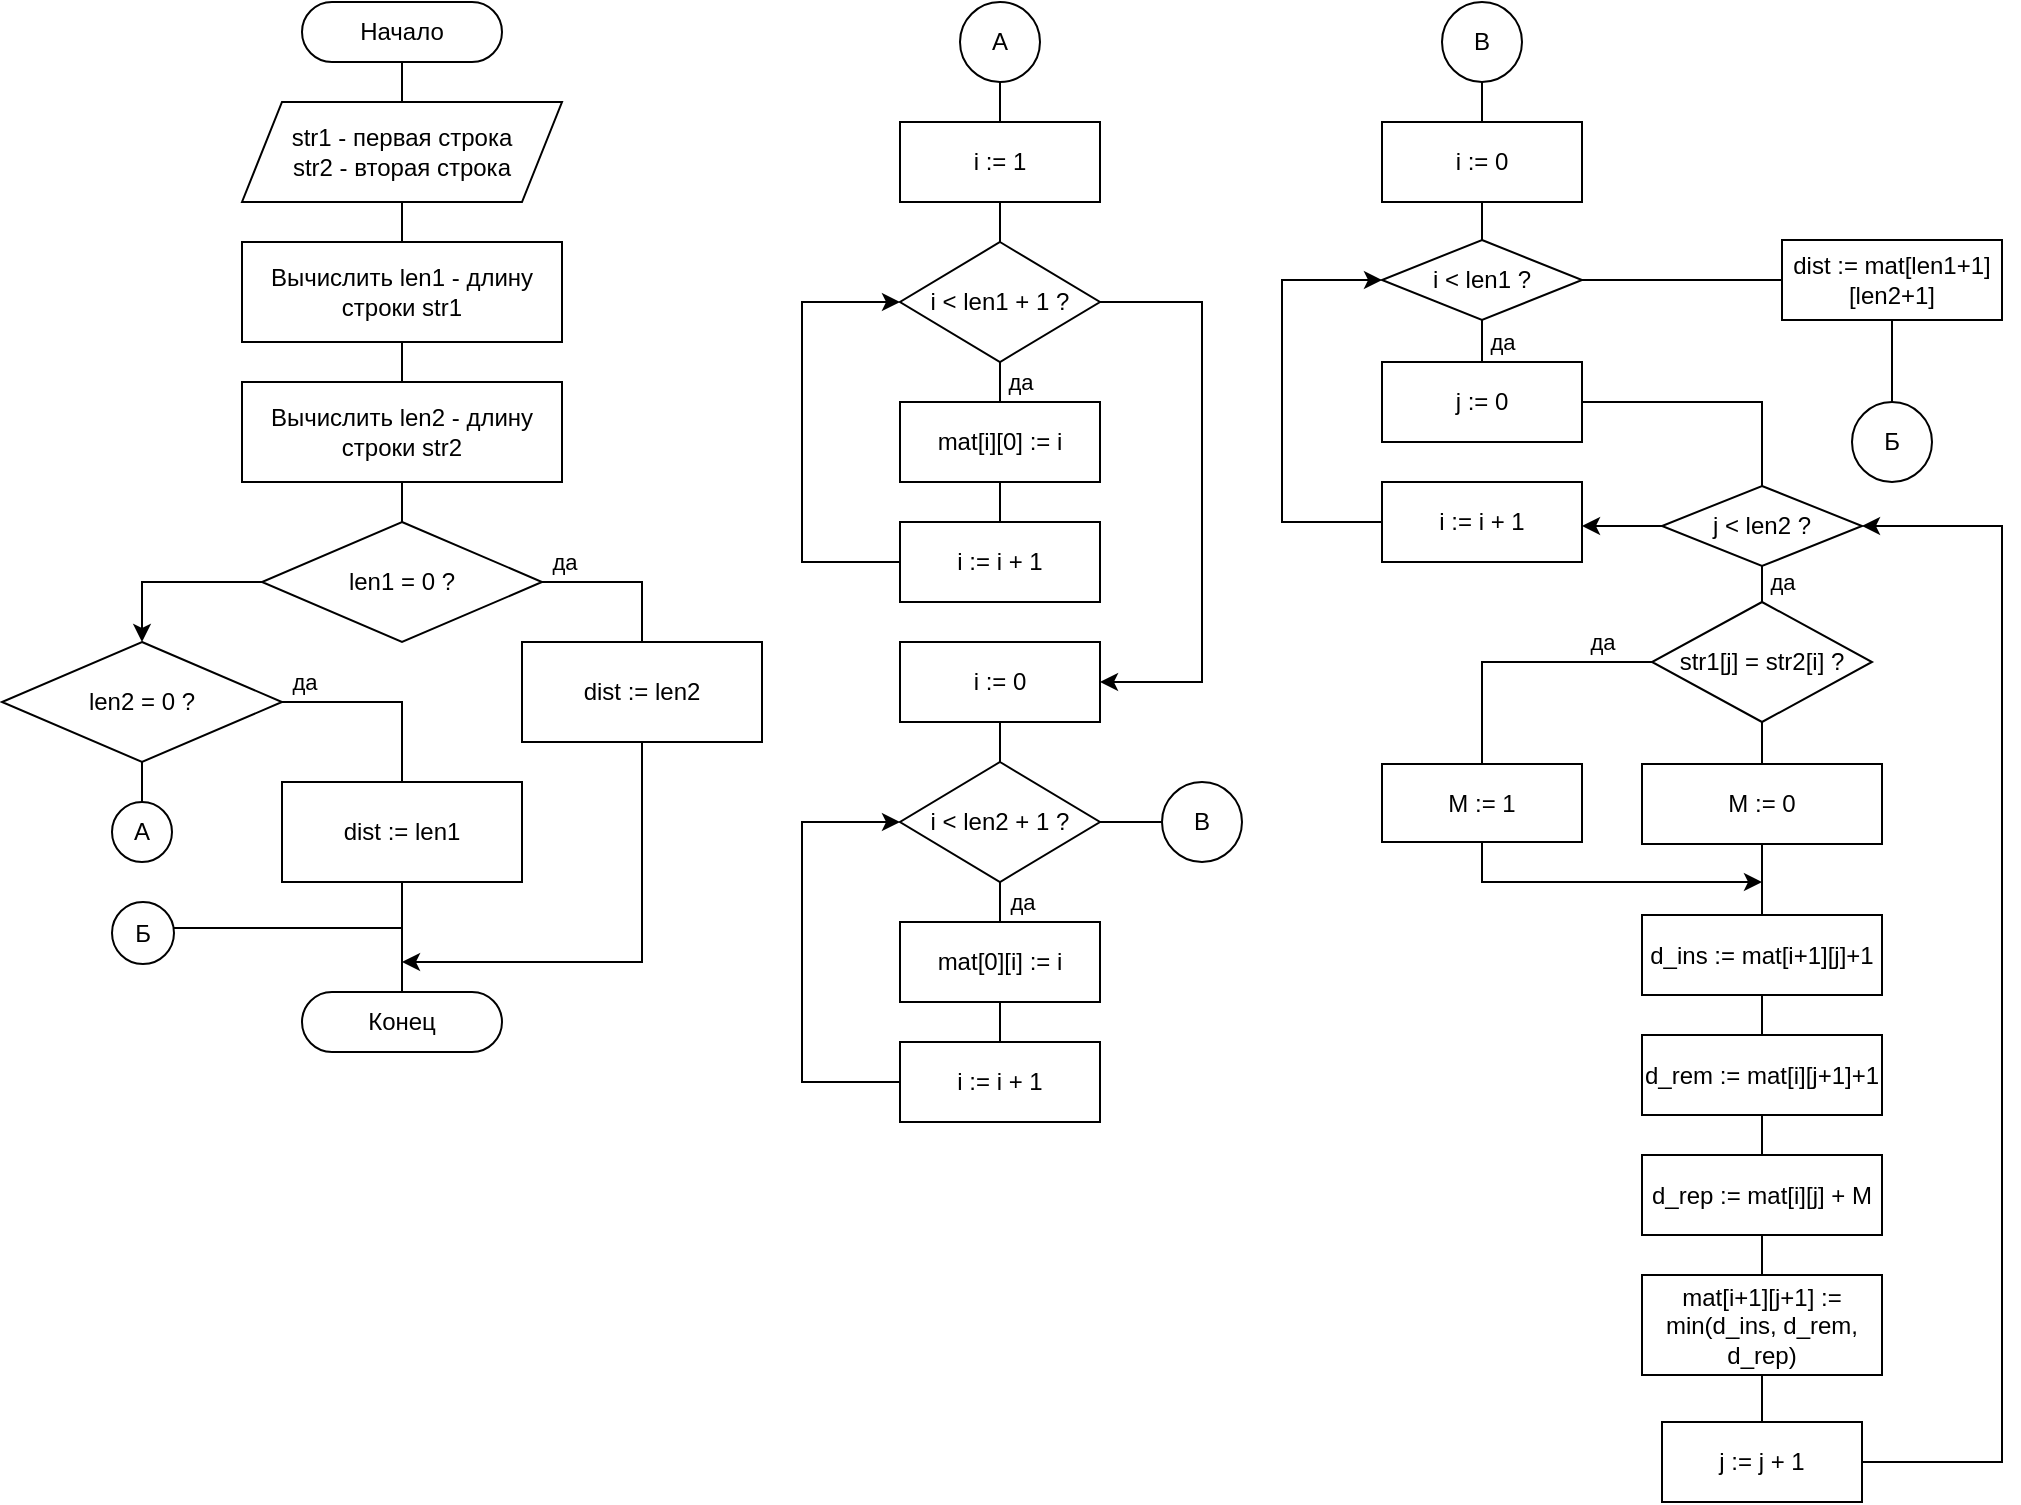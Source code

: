 <mxfile>
    <diagram id="VsQdRaVgJjtxPqj8Qcn0" name="Page-1">
        <mxGraphModel dx="809" dy="712" grid="1" gridSize="10" guides="1" tooltips="1" connect="1" arrows="1" fold="1" page="0" pageScale="1" pageWidth="850" pageHeight="1100" math="0" shadow="0">
            <root>
                <mxCell id="0"/>
                <mxCell id="1" parent="0"/>
                <mxCell id="2" style="edgeStyle=orthogonalEdgeStyle;rounded=0;orthogonalLoop=1;jettySize=auto;html=1;endArrow=none;endFill=0;fillColor=none;" parent="1" source="3" target="6" edge="1">
                    <mxGeometry relative="1" as="geometry"/>
                </mxCell>
                <mxCell id="3" value="Начало" style="rounded=1;whiteSpace=wrap;html=1;arcSize=50;fillColor=none;" parent="1" vertex="1">
                    <mxGeometry x="310" y="40" width="100" height="30" as="geometry"/>
                </mxCell>
                <mxCell id="4" value="Конец" style="rounded=1;whiteSpace=wrap;html=1;arcSize=50;fillColor=none;" parent="1" vertex="1">
                    <mxGeometry x="310" y="535" width="100" height="30" as="geometry"/>
                </mxCell>
                <mxCell id="5" style="edgeStyle=orthogonalEdgeStyle;rounded=0;orthogonalLoop=1;jettySize=auto;html=1;endArrow=none;endFill=0;fillColor=none;" parent="1" source="6" target="8" edge="1">
                    <mxGeometry relative="1" as="geometry"/>
                </mxCell>
                <mxCell id="6" value="str1 - первая строка&lt;br&gt;str2 - вторая строка" style="shape=parallelogram;perimeter=parallelogramPerimeter;whiteSpace=wrap;html=1;fixedSize=1;fillColor=none;" parent="1" vertex="1">
                    <mxGeometry x="280" y="90" width="160" height="50" as="geometry"/>
                </mxCell>
                <mxCell id="7" style="edgeStyle=orthogonalEdgeStyle;rounded=0;orthogonalLoop=1;jettySize=auto;html=1;endArrow=none;endFill=0;fillColor=none;" parent="1" source="8" target="10" edge="1">
                    <mxGeometry relative="1" as="geometry"/>
                </mxCell>
                <mxCell id="8" value="Вычислить len1 - длину строки str1" style="rounded=0;whiteSpace=wrap;html=1;fontFamily=Helvetica;fontSize=12;align=center;fillColor=none;" parent="1" vertex="1">
                    <mxGeometry x="280" y="160" width="160" height="50" as="geometry"/>
                </mxCell>
                <mxCell id="9" style="edgeStyle=orthogonalEdgeStyle;rounded=0;orthogonalLoop=1;jettySize=auto;html=1;endArrow=none;endFill=0;fillColor=none;" parent="1" source="10" target="16" edge="1">
                    <mxGeometry relative="1" as="geometry"/>
                </mxCell>
                <mxCell id="10" value="Вычислить len2 - длину строки str2" style="rounded=0;whiteSpace=wrap;html=1;fontFamily=Helvetica;fontSize=12;align=center;fillColor=none;" parent="1" vertex="1">
                    <mxGeometry x="280" y="230" width="160" height="50" as="geometry"/>
                </mxCell>
                <mxCell id="11" style="edgeStyle=orthogonalEdgeStyle;rounded=0;orthogonalLoop=1;jettySize=auto;html=1;endArrow=classic;endFill=1;strokeWidth=1;fillColor=none;" parent="1" source="12" edge="1">
                    <mxGeometry relative="1" as="geometry">
                        <mxPoint x="360" y="520" as="targetPoint"/>
                        <Array as="points">
                            <mxPoint x="480" y="520"/>
                        </Array>
                    </mxGeometry>
                </mxCell>
                <mxCell id="12" value="dist := len2" style="rounded=0;whiteSpace=wrap;html=1;fontFamily=Helvetica;fontSize=12;align=center;fillColor=none;" parent="1" vertex="1">
                    <mxGeometry x="420" y="360" width="120" height="50" as="geometry"/>
                </mxCell>
                <mxCell id="13" style="edgeStyle=orthogonalEdgeStyle;rounded=0;orthogonalLoop=1;jettySize=auto;html=1;exitX=1;exitY=0.5;exitDx=0;exitDy=0;endArrow=none;endFill=0;fillColor=none;labelBackgroundColor=none;" parent="1" source="16" target="12" edge="1">
                    <mxGeometry relative="1" as="geometry"/>
                </mxCell>
                <mxCell id="14" value="да" style="edgeLabel;html=1;align=center;verticalAlign=middle;resizable=0;points=[];fillColor=none;labelBackgroundColor=none;" parent="13" vertex="1" connectable="0">
                    <mxGeometry x="-0.267" y="3" relative="1" as="geometry">
                        <mxPoint x="-19" y="-7" as="offset"/>
                    </mxGeometry>
                </mxCell>
                <mxCell id="15" style="edgeStyle=orthogonalEdgeStyle;rounded=0;orthogonalLoop=1;jettySize=auto;html=1;exitX=0;exitY=0.5;exitDx=0;exitDy=0;endArrow=classic;endFill=1;fillColor=none;" parent="1" source="16" target="20" edge="1">
                    <mxGeometry relative="1" as="geometry"/>
                </mxCell>
                <mxCell id="16" value="len1 = 0 ?" style="rhombus;whiteSpace=wrap;html=1;fillColor=none;" parent="1" vertex="1">
                    <mxGeometry x="290" y="300" width="140" height="60" as="geometry"/>
                </mxCell>
                <mxCell id="17" style="edgeStyle=orthogonalEdgeStyle;rounded=0;orthogonalLoop=1;jettySize=auto;html=1;endArrow=none;endFill=0;exitX=1;exitY=0.5;exitDx=0;exitDy=0;fillColor=none;labelBackgroundColor=none;" parent="1" source="20" target="22" edge="1">
                    <mxGeometry relative="1" as="geometry"/>
                </mxCell>
                <mxCell id="18" value="да" style="edgeLabel;html=1;align=center;verticalAlign=middle;resizable=0;points=[];fillColor=none;labelBackgroundColor=none;" parent="17" vertex="1" connectable="0">
                    <mxGeometry x="-0.593" y="2" relative="1" as="geometry">
                        <mxPoint x="-10" y="-8" as="offset"/>
                    </mxGeometry>
                </mxCell>
                <mxCell id="19" style="edgeStyle=orthogonalEdgeStyle;rounded=0;orthogonalLoop=1;jettySize=auto;html=1;endArrow=none;endFill=0;strokeWidth=1;fillColor=none;" parent="1" source="20" target="23" edge="1">
                    <mxGeometry relative="1" as="geometry"/>
                </mxCell>
                <mxCell id="20" value="len2 = 0 ?" style="rhombus;whiteSpace=wrap;html=1;fillColor=none;" parent="1" vertex="1">
                    <mxGeometry x="160" y="360" width="140" height="60" as="geometry"/>
                </mxCell>
                <mxCell id="21" style="edgeStyle=orthogonalEdgeStyle;rounded=0;orthogonalLoop=1;jettySize=auto;html=1;endArrow=none;endFill=0;strokeWidth=1;exitX=0.5;exitY=1;exitDx=0;exitDy=0;fillColor=none;" parent="1" source="22" target="4" edge="1">
                    <mxGeometry relative="1" as="geometry">
                        <mxPoint x="360" y="590" as="targetPoint"/>
                        <Array as="points"/>
                    </mxGeometry>
                </mxCell>
                <mxCell id="22" value="dist := len1" style="rounded=0;whiteSpace=wrap;html=1;fontFamily=Helvetica;fontSize=12;align=center;fillColor=none;" parent="1" vertex="1">
                    <mxGeometry x="300" y="430" width="120" height="50" as="geometry"/>
                </mxCell>
                <mxCell id="23" value="А" style="ellipse;whiteSpace=wrap;html=1;aspect=fixed;fillColor=none;" parent="1" vertex="1">
                    <mxGeometry x="215" y="440" width="30" height="30" as="geometry"/>
                </mxCell>
                <mxCell id="24" style="edgeStyle=orthogonalEdgeStyle;rounded=0;orthogonalLoop=1;jettySize=auto;html=1;endArrow=none;endFill=0;strokeWidth=1;fillColor=none;" parent="1" source="25" edge="1">
                    <mxGeometry relative="1" as="geometry">
                        <mxPoint x="360.5" y="503" as="targetPoint"/>
                        <Array as="points">
                            <mxPoint x="253.5" y="503"/>
                        </Array>
                    </mxGeometry>
                </mxCell>
                <mxCell id="25" value="Б" style="ellipse;whiteSpace=wrap;html=1;aspect=fixed;fillColor=none;" parent="1" vertex="1">
                    <mxGeometry x="215" y="490" width="31" height="31" as="geometry"/>
                </mxCell>
                <mxCell id="26" style="edgeStyle=orthogonalEdgeStyle;rounded=0;orthogonalLoop=1;jettySize=auto;html=1;endArrow=none;endFill=0;strokeWidth=1;fillColor=none;" parent="1" source="27" target="30" edge="1">
                    <mxGeometry relative="1" as="geometry"/>
                </mxCell>
                <mxCell id="27" value="А" style="ellipse;whiteSpace=wrap;html=1;aspect=fixed;fillColor=none;" parent="1" vertex="1">
                    <mxGeometry x="639" y="40" width="40" height="40" as="geometry"/>
                </mxCell>
                <mxCell id="29" style="edgeStyle=orthogonalEdgeStyle;rounded=0;orthogonalLoop=1;jettySize=auto;html=1;endArrow=none;endFill=0;strokeWidth=1;fillColor=none;" parent="1" source="30" target="33" edge="1">
                    <mxGeometry relative="1" as="geometry"/>
                </mxCell>
                <mxCell id="30" value="i := 1" style="rounded=0;whiteSpace=wrap;html=1;fontFamily=Helvetica;fontSize=12;align=center;fillColor=none;" parent="1" vertex="1">
                    <mxGeometry x="609" y="100" width="100" height="40" as="geometry"/>
                </mxCell>
                <mxCell id="31" value="да" style="edgeStyle=orthogonalEdgeStyle;rounded=0;orthogonalLoop=1;jettySize=auto;html=1;endArrow=none;endFill=0;strokeWidth=1;fillColor=none;labelBackgroundColor=none;" parent="1" source="33" target="37" edge="1">
                    <mxGeometry x="0.667" y="10" relative="1" as="geometry">
                        <mxPoint as="offset"/>
                    </mxGeometry>
                </mxCell>
                <mxCell id="32" style="edgeStyle=orthogonalEdgeStyle;rounded=0;orthogonalLoop=1;jettySize=auto;html=1;exitX=1;exitY=0.5;exitDx=0;exitDy=0;endArrow=classic;endFill=1;strokeWidth=1;fillColor=none;" parent="1" source="33" target="85" edge="1">
                    <mxGeometry relative="1" as="geometry">
                        <Array as="points">
                            <mxPoint x="760" y="190"/>
                            <mxPoint x="760" y="380"/>
                        </Array>
                    </mxGeometry>
                </mxCell>
                <mxCell id="33" value="i &amp;lt; len1 + 1 ?" style="rhombus;whiteSpace=wrap;html=1;rounded=0;fillColor=none;" parent="1" vertex="1">
                    <mxGeometry x="609" y="160" width="100" height="60" as="geometry"/>
                </mxCell>
                <mxCell id="34" style="edgeStyle=orthogonalEdgeStyle;rounded=0;orthogonalLoop=1;jettySize=auto;html=1;endArrow=classic;endFill=1;strokeWidth=1;entryX=0;entryY=0.5;entryDx=0;entryDy=0;fillColor=none;" parent="1" source="35" target="33" edge="1">
                    <mxGeometry relative="1" as="geometry">
                        <Array as="points">
                            <mxPoint x="560" y="320"/>
                            <mxPoint x="560" y="190"/>
                        </Array>
                    </mxGeometry>
                </mxCell>
                <mxCell id="35" value="i := i + 1" style="rounded=0;whiteSpace=wrap;html=1;fontFamily=Helvetica;fontSize=12;align=center;fillColor=none;" parent="1" vertex="1">
                    <mxGeometry x="609" y="300" width="100" height="40" as="geometry"/>
                </mxCell>
                <mxCell id="36" style="edgeStyle=orthogonalEdgeStyle;rounded=0;orthogonalLoop=1;jettySize=auto;html=1;endArrow=none;endFill=0;strokeWidth=1;fillColor=none;" parent="1" source="37" target="35" edge="1">
                    <mxGeometry relative="1" as="geometry"/>
                </mxCell>
                <mxCell id="37" value="mat[i][0] := i" style="rounded=0;whiteSpace=wrap;html=1;fontFamily=Helvetica;fontSize=12;align=center;fillColor=none;" parent="1" vertex="1">
                    <mxGeometry x="609" y="240" width="100" height="40" as="geometry"/>
                </mxCell>
                <mxCell id="102" style="edgeStyle=orthogonalEdgeStyle;rounded=0;orthogonalLoop=1;jettySize=auto;html=1;endArrow=none;endFill=0;" edge="1" parent="1" source="53" target="96">
                    <mxGeometry relative="1" as="geometry"/>
                </mxCell>
                <mxCell id="53" value="mat[i+1][j+1] := min(d_ins, d_rem, d_rep)" style="rounded=0;whiteSpace=wrap;html=1;fontFamily=Helvetica;fontSize=12;align=center;fillColor=none;" parent="1" vertex="1">
                    <mxGeometry x="980" y="676.5" width="120" height="50" as="geometry"/>
                </mxCell>
                <mxCell id="54" style="edgeStyle=orthogonalEdgeStyle;rounded=0;orthogonalLoop=1;jettySize=auto;html=1;endArrow=none;endFill=0;strokeWidth=1;fillColor=none;" parent="1" source="55" target="57" edge="1">
                    <mxGeometry relative="1" as="geometry"/>
                </mxCell>
                <mxCell id="55" value="d_ins := mat[i+1][j]+1" style="rounded=0;whiteSpace=wrap;html=1;fontFamily=Helvetica;fontSize=12;align=center;fillColor=none;" parent="1" vertex="1">
                    <mxGeometry x="980" y="496.5" width="120" height="40" as="geometry"/>
                </mxCell>
                <mxCell id="56" style="edgeStyle=orthogonalEdgeStyle;rounded=0;orthogonalLoop=1;jettySize=auto;html=1;endArrow=none;endFill=0;strokeWidth=1;fillColor=none;" parent="1" source="57" target="59" edge="1">
                    <mxGeometry relative="1" as="geometry"/>
                </mxCell>
                <mxCell id="57" value="d_rem := mat[i][j+1]+1" style="rounded=0;whiteSpace=wrap;html=1;fontFamily=Helvetica;fontSize=12;align=center;fillColor=none;" parent="1" vertex="1">
                    <mxGeometry x="980" y="556.5" width="120" height="40" as="geometry"/>
                </mxCell>
                <mxCell id="58" style="edgeStyle=orthogonalEdgeStyle;rounded=0;orthogonalLoop=1;jettySize=auto;html=1;endArrow=none;endFill=0;strokeWidth=1;fillColor=none;" parent="1" source="59" target="53" edge="1">
                    <mxGeometry relative="1" as="geometry"/>
                </mxCell>
                <mxCell id="59" value="d_rep := mat[i][j] + M" style="rounded=0;whiteSpace=wrap;html=1;fontFamily=Helvetica;fontSize=12;align=center;fillColor=none;" parent="1" vertex="1">
                    <mxGeometry x="980" y="616.5" width="120" height="40" as="geometry"/>
                </mxCell>
                <mxCell id="60" value="да" style="edgeStyle=orthogonalEdgeStyle;rounded=0;orthogonalLoop=1;jettySize=auto;html=1;endArrow=none;endFill=0;strokeWidth=1;fillColor=none;labelBackgroundColor=none;" parent="1" source="62" target="64" edge="1">
                    <mxGeometry x="-0.632" y="-10" relative="1" as="geometry">
                        <mxPoint as="offset"/>
                        <Array as="points">
                            <mxPoint x="900" y="370"/>
                        </Array>
                    </mxGeometry>
                </mxCell>
                <mxCell id="61" style="edgeStyle=orthogonalEdgeStyle;rounded=0;orthogonalLoop=1;jettySize=auto;html=1;endArrow=none;endFill=0;strokeWidth=1;fillColor=none;" parent="1" source="62" target="66" edge="1">
                    <mxGeometry relative="1" as="geometry"/>
                </mxCell>
                <mxCell id="62" value="str1[j] = str2[i] ?" style="rhombus;whiteSpace=wrap;html=1;rounded=0;fillColor=none;" parent="1" vertex="1">
                    <mxGeometry x="985" y="340" width="110" height="60" as="geometry"/>
                </mxCell>
                <mxCell id="63" style="edgeStyle=orthogonalEdgeStyle;rounded=0;orthogonalLoop=1;jettySize=auto;html=1;endArrow=classic;endFill=1;strokeWidth=1;fillColor=none;" parent="1" source="64" edge="1">
                    <mxGeometry relative="1" as="geometry">
                        <mxPoint x="1040" y="480" as="targetPoint"/>
                        <Array as="points">
                            <mxPoint x="900" y="480"/>
                        </Array>
                    </mxGeometry>
                </mxCell>
                <mxCell id="64" value="M := 1" style="rounded=0;whiteSpace=wrap;html=1;fontFamily=Helvetica;fontSize=12;align=center;fillColor=none;" parent="1" vertex="1">
                    <mxGeometry x="850" y="421" width="100" height="39" as="geometry"/>
                </mxCell>
                <mxCell id="65" style="edgeStyle=orthogonalEdgeStyle;rounded=0;orthogonalLoop=1;jettySize=auto;html=1;endArrow=none;endFill=0;strokeWidth=1;fillColor=none;" parent="1" source="66" target="55" edge="1">
                    <mxGeometry relative="1" as="geometry"/>
                </mxCell>
                <mxCell id="66" value="M := 0" style="rounded=0;whiteSpace=wrap;html=1;fontFamily=Helvetica;fontSize=12;align=center;fillColor=none;" parent="1" vertex="1">
                    <mxGeometry x="980" y="421" width="120" height="40" as="geometry"/>
                </mxCell>
                <mxCell id="73" style="edgeStyle=orthogonalEdgeStyle;rounded=0;orthogonalLoop=1;jettySize=auto;html=1;endArrow=none;endFill=0;strokeWidth=1;fillColor=none;" parent="1" source="74" edge="1">
                    <mxGeometry relative="1" as="geometry">
                        <mxPoint x="900" y="100" as="targetPoint"/>
                        <Array as="points">
                            <mxPoint x="900" y="80"/>
                            <mxPoint x="900" y="80"/>
                        </Array>
                    </mxGeometry>
                </mxCell>
                <mxCell id="74" value="В" style="ellipse;whiteSpace=wrap;html=1;aspect=fixed;fillColor=none;" parent="1" vertex="1">
                    <mxGeometry x="880" y="40" width="40" height="40" as="geometry"/>
                </mxCell>
                <mxCell id="76" value="Б" style="ellipse;whiteSpace=wrap;html=1;aspect=fixed;fillColor=none;" parent="1" vertex="1">
                    <mxGeometry x="1085" y="240" width="40" height="40" as="geometry"/>
                </mxCell>
                <mxCell id="79" value="да" style="edgeStyle=orthogonalEdgeStyle;rounded=0;orthogonalLoop=1;jettySize=auto;html=1;endArrow=none;endFill=0;strokeWidth=1;fillColor=none;labelBackgroundColor=none;" parent="1" source="80" target="84" edge="1">
                    <mxGeometry y="11" relative="1" as="geometry">
                        <mxPoint as="offset"/>
                        <Array as="points">
                            <mxPoint x="659" y="480"/>
                            <mxPoint x="659" y="480"/>
                        </Array>
                    </mxGeometry>
                </mxCell>
                <mxCell id="88" style="edgeStyle=orthogonalEdgeStyle;rounded=0;orthogonalLoop=1;jettySize=auto;html=1;endArrow=none;endFill=0;" parent="1" source="80" target="87" edge="1">
                    <mxGeometry relative="1" as="geometry"/>
                </mxCell>
                <mxCell id="80" value="i &amp;lt; len2 + 1 ?" style="rhombus;whiteSpace=wrap;html=1;rounded=0;fillColor=none;" parent="1" vertex="1">
                    <mxGeometry x="609" y="420" width="100" height="60" as="geometry"/>
                </mxCell>
                <mxCell id="81" style="edgeStyle=orthogonalEdgeStyle;rounded=0;orthogonalLoop=1;jettySize=auto;html=1;endArrow=classic;endFill=1;strokeWidth=1;entryX=0;entryY=0.5;entryDx=0;entryDy=0;fillColor=none;" parent="1" source="82" target="80" edge="1">
                    <mxGeometry relative="1" as="geometry">
                        <Array as="points">
                            <mxPoint x="560" y="580"/>
                            <mxPoint x="560" y="450"/>
                        </Array>
                    </mxGeometry>
                </mxCell>
                <mxCell id="82" value="i := i + 1" style="rounded=0;whiteSpace=wrap;html=1;fontFamily=Helvetica;fontSize=12;align=center;fillColor=none;" parent="1" vertex="1">
                    <mxGeometry x="609" y="560" width="100" height="40" as="geometry"/>
                </mxCell>
                <mxCell id="83" style="edgeStyle=orthogonalEdgeStyle;rounded=0;orthogonalLoop=1;jettySize=auto;html=1;endArrow=none;endFill=0;strokeWidth=1;fillColor=none;" parent="1" source="84" target="82" edge="1">
                    <mxGeometry relative="1" as="geometry"/>
                </mxCell>
                <mxCell id="84" value="mat[0][i] := i" style="rounded=0;whiteSpace=wrap;html=1;fontFamily=Helvetica;fontSize=12;align=center;fillColor=none;" parent="1" vertex="1">
                    <mxGeometry x="609" y="500" width="100" height="40" as="geometry"/>
                </mxCell>
                <mxCell id="86" style="edgeStyle=orthogonalEdgeStyle;rounded=0;orthogonalLoop=1;jettySize=auto;html=1;endArrow=none;endFill=0;" parent="1" source="85" target="80" edge="1">
                    <mxGeometry relative="1" as="geometry"/>
                </mxCell>
                <mxCell id="85" value="i := 0" style="rounded=0;whiteSpace=wrap;html=1;fontFamily=Helvetica;fontSize=12;align=center;fillColor=none;" parent="1" vertex="1">
                    <mxGeometry x="609" y="360" width="100" height="40" as="geometry"/>
                </mxCell>
                <mxCell id="87" value="В" style="ellipse;whiteSpace=wrap;html=1;aspect=fixed;fillColor=none;" parent="1" vertex="1">
                    <mxGeometry x="740" y="430" width="40" height="40" as="geometry"/>
                </mxCell>
                <mxCell id="93" style="edgeStyle=orthogonalEdgeStyle;rounded=0;orthogonalLoop=1;jettySize=auto;html=1;endArrow=none;endFill=0;" parent="1" source="89" target="90" edge="1">
                    <mxGeometry relative="1" as="geometry">
                        <Array as="points">
                            <mxPoint x="900" y="150"/>
                            <mxPoint x="900" y="150"/>
                        </Array>
                    </mxGeometry>
                </mxCell>
                <mxCell id="89" value="i := 0" style="rounded=0;whiteSpace=wrap;html=1;fontFamily=Helvetica;fontSize=12;align=center;fillColor=none;" parent="1" vertex="1">
                    <mxGeometry x="850" y="100" width="100" height="40" as="geometry"/>
                </mxCell>
                <mxCell id="94" value="да" style="edgeStyle=orthogonalEdgeStyle;rounded=0;orthogonalLoop=1;jettySize=auto;html=1;endArrow=none;endFill=0;labelBackgroundColor=none;" parent="1" source="90" target="91" edge="1">
                    <mxGeometry x="-0.017" y="-10" relative="1" as="geometry">
                        <mxPoint as="offset"/>
                    </mxGeometry>
                </mxCell>
                <mxCell id="103" style="edgeStyle=orthogonalEdgeStyle;rounded=0;orthogonalLoop=1;jettySize=auto;html=1;exitX=1;exitY=0.5;exitDx=0;exitDy=0;endArrow=none;endFill=0;" edge="1" parent="1" source="90" target="104">
                    <mxGeometry relative="1" as="geometry"/>
                </mxCell>
                <mxCell id="90" value="i &amp;lt; len1 ?" style="rhombus;whiteSpace=wrap;html=1;rounded=0;fillColor=none;" parent="1" vertex="1">
                    <mxGeometry x="850" y="159" width="100" height="40" as="geometry"/>
                </mxCell>
                <mxCell id="95" style="edgeStyle=orthogonalEdgeStyle;rounded=0;orthogonalLoop=1;jettySize=auto;html=1;endArrow=none;endFill=0;" parent="1" source="91" target="92" edge="1">
                    <mxGeometry relative="1" as="geometry"/>
                </mxCell>
                <mxCell id="91" value="j := 0" style="rounded=0;whiteSpace=wrap;html=1;fontFamily=Helvetica;fontSize=12;align=center;fillColor=none;" parent="1" vertex="1">
                    <mxGeometry x="850" y="220" width="100" height="40" as="geometry"/>
                </mxCell>
                <mxCell id="100" value="да" style="edgeStyle=orthogonalEdgeStyle;rounded=0;orthogonalLoop=1;jettySize=auto;html=1;endArrow=none;endFill=0;labelBackgroundColor=none;" parent="1" source="92" target="62" edge="1">
                    <mxGeometry x="-0.111" y="10" relative="1" as="geometry">
                        <Array as="points">
                            <mxPoint x="1040" y="330"/>
                            <mxPoint x="1040" y="330"/>
                        </Array>
                        <mxPoint as="offset"/>
                    </mxGeometry>
                </mxCell>
                <mxCell id="101" style="edgeStyle=orthogonalEdgeStyle;rounded=0;orthogonalLoop=1;jettySize=auto;html=1;" edge="1" parent="1" source="92" target="97">
                    <mxGeometry relative="1" as="geometry">
                        <Array as="points">
                            <mxPoint x="900" y="302"/>
                        </Array>
                    </mxGeometry>
                </mxCell>
                <mxCell id="92" value="j &amp;lt; len2 ?" style="rhombus;whiteSpace=wrap;html=1;rounded=0;fillColor=none;" parent="1" vertex="1">
                    <mxGeometry x="990" y="282" width="100" height="40" as="geometry"/>
                </mxCell>
                <mxCell id="98" style="edgeStyle=orthogonalEdgeStyle;rounded=0;orthogonalLoop=1;jettySize=auto;html=1;endArrow=classic;endFill=1;" parent="1" source="96" target="92" edge="1">
                    <mxGeometry relative="1" as="geometry">
                        <mxPoint x="1050" y="302" as="targetPoint"/>
                        <Array as="points">
                            <mxPoint x="1160" y="770"/>
                            <mxPoint x="1160" y="302"/>
                        </Array>
                    </mxGeometry>
                </mxCell>
                <mxCell id="96" value="j := j + 1" style="rounded=0;whiteSpace=wrap;html=1;fontFamily=Helvetica;fontSize=12;align=center;fillColor=none;" parent="1" vertex="1">
                    <mxGeometry x="990" y="750" width="100" height="40" as="geometry"/>
                </mxCell>
                <mxCell id="99" style="edgeStyle=orthogonalEdgeStyle;rounded=0;orthogonalLoop=1;jettySize=auto;html=1;exitX=0;exitY=0.5;exitDx=0;exitDy=0;entryX=0;entryY=0.5;entryDx=0;entryDy=0;endArrow=classic;endFill=1;" parent="1" source="97" target="90" edge="1">
                    <mxGeometry relative="1" as="geometry">
                        <Array as="points">
                            <mxPoint x="800" y="300"/>
                            <mxPoint x="800" y="179"/>
                        </Array>
                    </mxGeometry>
                </mxCell>
                <mxCell id="97" value="i := i + 1" style="rounded=0;whiteSpace=wrap;html=1;fontFamily=Helvetica;fontSize=12;align=center;fillColor=none;" parent="1" vertex="1">
                    <mxGeometry x="850" y="280" width="100" height="40" as="geometry"/>
                </mxCell>
                <mxCell id="105" style="edgeStyle=orthogonalEdgeStyle;rounded=0;orthogonalLoop=1;jettySize=auto;html=1;endArrow=none;endFill=0;" edge="1" parent="1" source="104" target="76">
                    <mxGeometry relative="1" as="geometry"/>
                </mxCell>
                <mxCell id="104" value="dist := mat[len1+1][len2+1]" style="rounded=0;whiteSpace=wrap;html=1;fontFamily=Helvetica;fontSize=12;align=center;fillColor=none;" vertex="1" parent="1">
                    <mxGeometry x="1050" y="159" width="110" height="40" as="geometry"/>
                </mxCell>
            </root>
        </mxGraphModel>
    </diagram>
</mxfile>